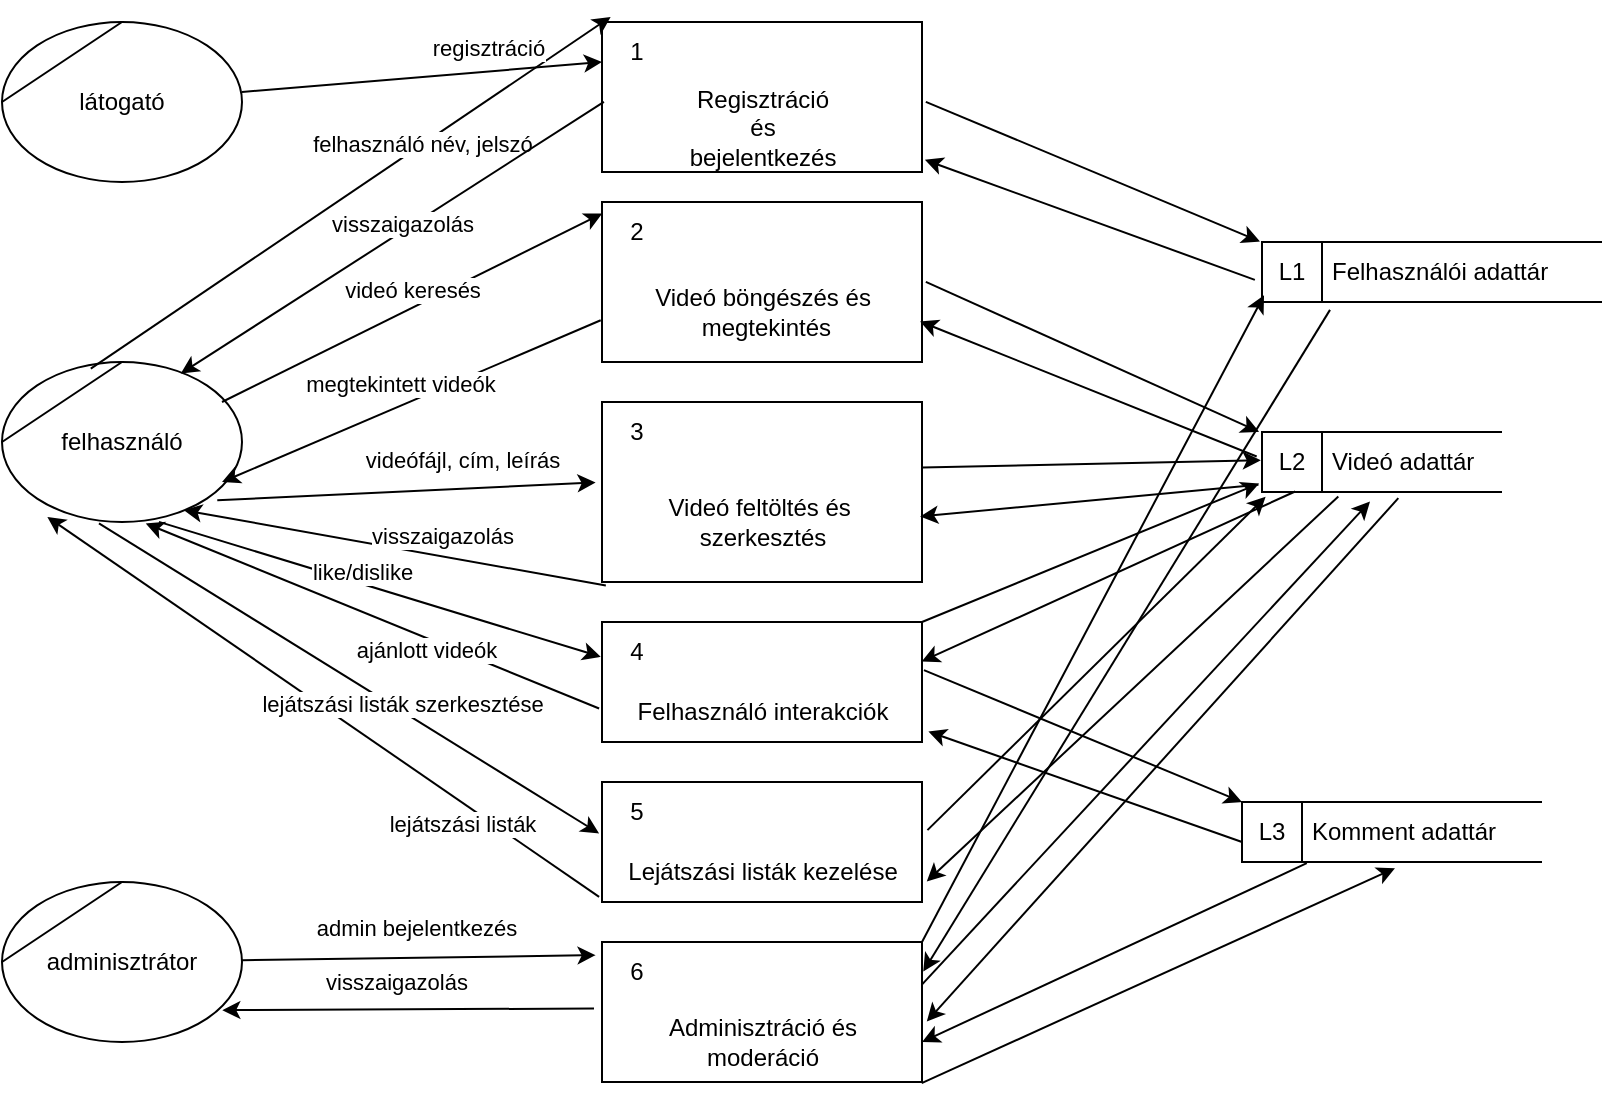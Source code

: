<mxfile version="20.8.20" type="device"><diagram name="Page-1" id="7QuGtxWAQVzyWpKuP2Fl"><mxGraphModel dx="1114" dy="550" grid="1" gridSize="10" guides="1" tooltips="1" connect="1" arrows="1" fold="1" page="1" pageScale="1" pageWidth="850" pageHeight="1100" math="0" shadow="0"><root><mxCell id="0"/><mxCell id="1" parent="0"/><mxCell id="8lGweRUnH9rStZQ4V4Au-1" value="Regisztráció&lt;br&gt;és&lt;br&gt;bejelentkezés" style="html=1;dashed=0;whitespace=wrap;shape=mxgraph.dfd.process;align=center;container=1;collapsible=0;spacingTop=30;" parent="1" vertex="1"><mxGeometry x="300" y="10" width="160" height="75" as="geometry"/></mxCell><mxCell id="8lGweRUnH9rStZQ4V4Au-2" value="1" style="text;html=1;strokeColor=none;fillColor=none;align=center;verticalAlign=middle;whiteSpace=wrap;rounded=0;movable=0;resizable=0;rotatable=0;cloneable=0;deletable=0;connectable=0;allowArrows=0;pointerEvents=1;" parent="8lGweRUnH9rStZQ4V4Au-1" vertex="1"><mxGeometry width="35" height="30" as="geometry"/></mxCell><mxCell id="8lGweRUnH9rStZQ4V4Au-3" value="" style="text;html=1;strokeColor=none;fillColor=none;align=left;verticalAlign=middle;whiteSpace=wrap;rounded=0;movable=0;resizable=0;connectable=0;allowArrows=0;rotatable=0;cloneable=0;deletable=0;spacingLeft=6;autosize=1;resizeWidth=0;" parent="8lGweRUnH9rStZQ4V4Au-1" vertex="1"><mxGeometry x="35" y="-5" width="50" height="40" as="geometry"/></mxCell><mxCell id="8lGweRUnH9rStZQ4V4Au-5" value="felhasználó" style="shape=stencil(tZRtjoMgEIZPw98GJR6gYXfvQe10nZQCAbYft99RNKlW7GajiTGZeeXhnZGBCRka5YCVvGHig5VlwTm9Kb5NYhUc1DElr8qjOmhISojenuGGx9gz0DTgMbaq+GR8T9+0j5C1NYYgaE0YKU86wRQaWsvvCdZv/xhFjvgXiOB7kynLyq+/Y3fVNuBiI79j7OB+db/rgceOi61+3Grg4v9YISmTO9xCHlR9/vb2xxxnzYDW6AK8OfLTeZzO66ynzM5CnqyHBUsn1DqN9UITnWoH/kUY5Iu9PtVUzRY1jx4IGk22K9UioSs+44+uvFxl3bKX1nTZdE12iV8=);whiteSpace=wrap;html=1;" parent="1" vertex="1"><mxGeometry y="180" width="120" height="80" as="geometry"/></mxCell><mxCell id="8lGweRUnH9rStZQ4V4Au-7" value="Adminisztráció és&lt;br&gt;moderáció" style="html=1;dashed=0;whitespace=wrap;shape=mxgraph.dfd.process;align=center;container=1;collapsible=0;spacingTop=30;" parent="1" vertex="1"><mxGeometry x="300" y="470" width="160" height="70" as="geometry"/></mxCell><mxCell id="8lGweRUnH9rStZQ4V4Au-8" value="6" style="text;html=1;strokeColor=none;fillColor=none;align=center;verticalAlign=middle;whiteSpace=wrap;rounded=0;movable=0;resizable=0;rotatable=0;cloneable=0;deletable=0;connectable=0;allowArrows=0;pointerEvents=1;" parent="8lGweRUnH9rStZQ4V4Au-7" vertex="1"><mxGeometry width="35" height="30" as="geometry"/></mxCell><mxCell id="8lGweRUnH9rStZQ4V4Au-9" value="" style="text;html=1;strokeColor=none;fillColor=none;align=left;verticalAlign=middle;whiteSpace=wrap;rounded=0;movable=0;resizable=0;connectable=0;allowArrows=0;rotatable=0;cloneable=0;deletable=0;spacingLeft=6;autosize=1;resizeWidth=0;" parent="8lGweRUnH9rStZQ4V4Au-7" vertex="1"><mxGeometry x="35" y="-5" width="50" height="40" as="geometry"/></mxCell><mxCell id="8lGweRUnH9rStZQ4V4Au-10" value="Felhasználói adattár" style="html=1;dashed=0;whitespace=wrap;shape=mxgraph.dfd.dataStoreID;align=left;spacingLeft=33;container=1;collapsible=0;autosize=0;" parent="1" vertex="1"><mxGeometry x="630" y="120" width="170" height="30" as="geometry"/></mxCell><mxCell id="8lGweRUnH9rStZQ4V4Au-11" value="L1" style="text;html=1;strokeColor=none;fillColor=none;align=center;verticalAlign=middle;whiteSpace=wrap;rounded=0;movable=0;resizable=0;rotatable=0;cloneable=0;deletable=0;allowArrows=0;connectable=0;" parent="8lGweRUnH9rStZQ4V4Au-10" vertex="1"><mxGeometry width="30" height="30" as="geometry"/></mxCell><mxCell id="8lGweRUnH9rStZQ4V4Au-12" value="Komment adattár" style="html=1;dashed=0;whitespace=wrap;shape=mxgraph.dfd.dataStoreID;align=left;spacingLeft=33;container=1;collapsible=0;autosize=0;" parent="1" vertex="1"><mxGeometry x="620" y="400" width="150" height="30" as="geometry"/></mxCell><mxCell id="8lGweRUnH9rStZQ4V4Au-13" value="L3" style="text;html=1;strokeColor=none;fillColor=none;align=center;verticalAlign=middle;whiteSpace=wrap;rounded=0;movable=0;resizable=0;rotatable=0;cloneable=0;deletable=0;allowArrows=0;connectable=0;" parent="8lGweRUnH9rStZQ4V4Au-12" vertex="1"><mxGeometry width="30" height="30" as="geometry"/></mxCell><mxCell id="8lGweRUnH9rStZQ4V4Au-14" value="adminisztrátor" style="shape=stencil(tZRtjoMgEIZPw98GJR6gYXfvQe10nZQCAbYft99RNKlW7GajiTGZeeXhnZGBCRka5YCVvGHig5VlwTm9Kb5NYhUc1DElr8qjOmhISojenuGGx9gz0DTgMbaq+GR8T9+0j5C1NYYgaE0YKU86wRQaWsvvCdZv/xhFjvgXiOB7kynLyq+/Y3fVNuBiI79j7OB+db/rgceOi61+3Grg4v9YISmTO9xCHlR9/vb2xxxnzYDW6AK8OfLTeZzO66ynzM5CnqyHBUsn1DqN9UITnWoH/kUY5Iu9PtVUzRY1jx4IGk22K9UioSs+44+uvFxl3bKX1nTZdE12iV8=);whiteSpace=wrap;html=1;" parent="1" vertex="1"><mxGeometry y="440" width="120" height="80" as="geometry"/></mxCell><mxCell id="8lGweRUnH9rStZQ4V4Au-16" value="Videó böngészés és&lt;br&gt;&amp;nbsp;megtekintés" style="html=1;dashed=0;whitespace=wrap;shape=mxgraph.dfd.process;align=center;container=1;collapsible=0;spacingTop=30;" parent="1" vertex="1"><mxGeometry x="300" y="100" width="160" height="80" as="geometry"/></mxCell><mxCell id="8lGweRUnH9rStZQ4V4Au-17" value="2" style="text;html=1;strokeColor=none;fillColor=none;align=center;verticalAlign=middle;whiteSpace=wrap;rounded=0;movable=0;resizable=0;rotatable=0;cloneable=0;deletable=0;connectable=0;allowArrows=0;pointerEvents=1;" parent="8lGweRUnH9rStZQ4V4Au-16" vertex="1"><mxGeometry width="35" height="30" as="geometry"/></mxCell><mxCell id="8lGweRUnH9rStZQ4V4Au-18" value="" style="text;html=1;strokeColor=none;fillColor=none;align=left;verticalAlign=middle;whiteSpace=wrap;rounded=0;movable=0;resizable=0;connectable=0;allowArrows=0;rotatable=0;cloneable=0;deletable=0;spacingLeft=6;autosize=1;resizeWidth=0;" parent="8lGweRUnH9rStZQ4V4Au-16" vertex="1"><mxGeometry x="35" y="-5" width="50" height="40" as="geometry"/></mxCell><mxCell id="8lGweRUnH9rStZQ4V4Au-19" value="Videó adattár" style="html=1;dashed=0;whitespace=wrap;shape=mxgraph.dfd.dataStoreID;align=left;spacingLeft=33;container=1;collapsible=0;autosize=0;" parent="1" vertex="1"><mxGeometry x="630" y="215" width="120" height="30" as="geometry"/></mxCell><mxCell id="8lGweRUnH9rStZQ4V4Au-20" value="L2" style="text;html=1;strokeColor=none;fillColor=none;align=center;verticalAlign=middle;whiteSpace=wrap;rounded=0;movable=0;resizable=0;rotatable=0;cloneable=0;deletable=0;allowArrows=0;connectable=0;" parent="8lGweRUnH9rStZQ4V4Au-19" vertex="1"><mxGeometry width="30" height="30" as="geometry"/></mxCell><mxCell id="8lGweRUnH9rStZQ4V4Au-21" value="" style="endArrow=classic;html=1;rounded=0;verticalAlign=bottom;exitX=1.012;exitY=0.532;exitDx=0;exitDy=0;exitPerimeter=0;entryX=-0.006;entryY=-0.008;entryDx=0;entryDy=0;entryPerimeter=0;" parent="1" source="8lGweRUnH9rStZQ4V4Au-1" target="8lGweRUnH9rStZQ4V4Au-10" edge="1"><mxGeometry width="50" height="50" relative="1" as="geometry"><mxPoint x="480" y="50" as="sourcePoint"/><mxPoint x="620" y="134" as="targetPoint"/></mxGeometry></mxCell><mxCell id="8lGweRUnH9rStZQ4V4Au-22" value="" style="endArrow=classic;html=1;rounded=0;verticalAlign=bottom;entryX=-0.005;entryY=0.47;entryDx=0;entryDy=0;entryPerimeter=0;exitX=1.001;exitY=0.364;exitDx=0;exitDy=0;exitPerimeter=0;" parent="1" source="8lGweRUnH9rStZQ4V4Au-29" target="8lGweRUnH9rStZQ4V4Au-19" edge="1"><mxGeometry width="50" height="50" relative="1" as="geometry"><mxPoint x="480" y="229.41" as="sourcePoint"/><mxPoint x="600" y="229.41" as="targetPoint"/></mxGeometry></mxCell><mxCell id="8lGweRUnH9rStZQ4V4Au-23" value="felhasználó név, jelszó" style="endArrow=classic;html=1;rounded=0;verticalAlign=bottom;entryX=0.027;entryY=-0.034;entryDx=0;entryDy=0;entryPerimeter=0;exitX=0.37;exitY=0.041;exitDx=0;exitDy=0;exitPerimeter=0;" parent="1" source="8lGweRUnH9rStZQ4V4Au-5" target="8lGweRUnH9rStZQ4V4Au-1" edge="1"><mxGeometry x="0.243" y="-7" width="50" height="50" relative="1" as="geometry"><mxPoint x="70" y="150" as="sourcePoint"/><mxPoint x="280" y="30" as="targetPoint"/><mxPoint as="offset"/></mxGeometry></mxCell><mxCell id="8lGweRUnH9rStZQ4V4Au-24" value="visszaigazolás" style="endArrow=classic;html=1;rounded=0;verticalAlign=bottom;entryX=0.745;entryY=0.072;entryDx=0;entryDy=0;entryPerimeter=0;exitX=0.006;exitY=0.532;exitDx=0;exitDy=0;exitPerimeter=0;" parent="1" source="8lGweRUnH9rStZQ4V4Au-1" target="8lGweRUnH9rStZQ4V4Au-5" edge="1"><mxGeometry x="-0.023" y="4" width="50" height="50" relative="1" as="geometry"><mxPoint x="280" y="70" as="sourcePoint"/><mxPoint x="100" y="180" as="targetPoint"/><Array as="points"/><mxPoint as="offset"/></mxGeometry></mxCell><mxCell id="8lGweRUnH9rStZQ4V4Au-25" value="" style="endArrow=classic;html=1;rounded=0;verticalAlign=bottom;entryX=0.015;entryY=1.081;entryDx=0;entryDy=0;entryPerimeter=0;exitX=1.017;exitY=0.401;exitDx=0;exitDy=0;exitPerimeter=0;" parent="1" source="dMmuNPyiKXZUYmMUOVNU-4" target="8lGweRUnH9rStZQ4V4Au-19" edge="1"><mxGeometry width="50" height="50" relative="1" as="geometry"><mxPoint x="465" y="444.41" as="sourcePoint"/><mxPoint x="615" y="444.82" as="targetPoint"/></mxGeometry></mxCell><mxCell id="8lGweRUnH9rStZQ4V4Au-28" value="videófájl, cím, leírás" style="endArrow=classic;html=1;rounded=0;verticalAlign=bottom;exitX=0.897;exitY=0.864;exitDx=0;exitDy=0;exitPerimeter=0;entryX=-0.02;entryY=0.447;entryDx=0;entryDy=0;entryPerimeter=0;" parent="1" source="8lGweRUnH9rStZQ4V4Au-5" target="8lGweRUnH9rStZQ4V4Au-29" edge="1"><mxGeometry x="0.297" y="5" width="50" height="50" relative="1" as="geometry"><mxPoint x="80" y="254.41" as="sourcePoint"/><mxPoint x="270" y="260" as="targetPoint"/><Array as="points"/><mxPoint as="offset"/></mxGeometry></mxCell><mxCell id="8lGweRUnH9rStZQ4V4Au-29" value="Videó feltöltés és&amp;nbsp;&lt;br&gt;szerkesztés" style="html=1;dashed=0;whitespace=wrap;shape=mxgraph.dfd.process;align=center;container=1;collapsible=0;spacingTop=30;" parent="1" vertex="1"><mxGeometry x="300" y="200" width="160" height="90" as="geometry"/></mxCell><mxCell id="8lGweRUnH9rStZQ4V4Au-30" value="3" style="text;html=1;strokeColor=none;fillColor=none;align=center;verticalAlign=middle;whiteSpace=wrap;rounded=0;movable=0;resizable=0;rotatable=0;cloneable=0;deletable=0;connectable=0;allowArrows=0;pointerEvents=1;" parent="8lGweRUnH9rStZQ4V4Au-29" vertex="1"><mxGeometry width="35" height="30" as="geometry"/></mxCell><mxCell id="8lGweRUnH9rStZQ4V4Au-31" value="" style="text;html=1;strokeColor=none;fillColor=none;align=left;verticalAlign=middle;whiteSpace=wrap;rounded=0;movable=0;resizable=0;connectable=0;allowArrows=0;rotatable=0;cloneable=0;deletable=0;spacingLeft=6;autosize=1;resizeWidth=0;" parent="8lGweRUnH9rStZQ4V4Au-29" vertex="1"><mxGeometry x="35" y="-5" width="50" height="40" as="geometry"/></mxCell><mxCell id="8lGweRUnH9rStZQ4V4Au-33" value="" style="endArrow=classic;html=1;rounded=0;verticalAlign=bottom;entryX=-0.012;entryY=0.858;entryDx=0;entryDy=0;entryPerimeter=0;" parent="1" target="8lGweRUnH9rStZQ4V4Au-19" edge="1"><mxGeometry width="50" height="50" relative="1" as="geometry"><mxPoint x="460" y="310" as="sourcePoint"/><mxPoint x="620" y="240" as="targetPoint"/></mxGeometry></mxCell><mxCell id="8lGweRUnH9rStZQ4V4Au-34" value="" style="endArrow=classic;html=1;rounded=0;verticalAlign=bottom;exitX=0.999;exitY=0.306;exitDx=0;exitDy=0;exitPerimeter=0;entryX=0.45;entryY=1.158;entryDx=0;entryDy=0;entryPerimeter=0;" parent="1" source="8lGweRUnH9rStZQ4V4Au-7" target="8lGweRUnH9rStZQ4V4Au-19" edge="1"><mxGeometry width="50" height="50" relative="1" as="geometry"><mxPoint x="480" y="430" as="sourcePoint"/><mxPoint x="720" y="250" as="targetPoint"/></mxGeometry></mxCell><mxCell id="8lGweRUnH9rStZQ4V4Au-35" value="" style="endArrow=classic;html=1;rounded=0;verticalAlign=bottom;entryX=0.006;entryY=0.886;entryDx=0;entryDy=0;entryPerimeter=0;exitX=1;exitY=0;exitDx=0;exitDy=0;exitPerimeter=0;" parent="1" source="8lGweRUnH9rStZQ4V4Au-7" target="8lGweRUnH9rStZQ4V4Au-10" edge="1"><mxGeometry width="50" height="50" relative="1" as="geometry"><mxPoint x="640" y="270" as="sourcePoint"/><mxPoint x="470" y="340" as="targetPoint"/></mxGeometry></mxCell><mxCell id="8lGweRUnH9rStZQ4V4Au-36" value="admin bejelentkezés" style="endArrow=classic;html=1;rounded=0;verticalAlign=bottom;entryX=-0.02;entryY=0.094;entryDx=0;entryDy=0;entryPerimeter=0;" parent="1" source="8lGweRUnH9rStZQ4V4Au-14" target="8lGweRUnH9rStZQ4V4Au-7" edge="1"><mxGeometry x="-0.008" y="6" width="50" height="50" relative="1" as="geometry"><mxPoint x="140" y="340" as="sourcePoint"/><mxPoint x="270" y="340" as="targetPoint"/><Array as="points"/><mxPoint as="offset"/></mxGeometry></mxCell><mxCell id="8lGweRUnH9rStZQ4V4Au-37" value="lejátszási listák" style="endArrow=classic;html=1;rounded=0;verticalAlign=bottom;entryX=0.189;entryY=0.968;entryDx=0;entryDy=0;exitX=-0.009;exitY=0.957;exitDx=0;exitDy=0;exitPerimeter=0;entryPerimeter=0;" parent="1" source="dMmuNPyiKXZUYmMUOVNU-4" target="8lGweRUnH9rStZQ4V4Au-5" edge="1"><mxGeometry x="-0.57" y="16" width="50" height="50" relative="1" as="geometry"><mxPoint x="250" y="360" as="sourcePoint"/><mxPoint x="100" y="360" as="targetPoint"/><Array as="points"/><mxPoint as="offset"/></mxGeometry></mxCell><mxCell id="dMmuNPyiKXZUYmMUOVNU-4" value="Lejátszási listák kezelése" style="html=1;dashed=0;whitespace=wrap;shape=mxgraph.dfd.process;align=center;container=1;collapsible=0;spacingTop=30;" parent="1" vertex="1"><mxGeometry x="300" y="390" width="160" height="60" as="geometry"/></mxCell><mxCell id="dMmuNPyiKXZUYmMUOVNU-5" value="5" style="text;html=1;strokeColor=none;fillColor=none;align=center;verticalAlign=middle;whiteSpace=wrap;rounded=0;movable=0;resizable=0;rotatable=0;cloneable=0;deletable=0;connectable=0;allowArrows=0;pointerEvents=1;" parent="dMmuNPyiKXZUYmMUOVNU-4" vertex="1"><mxGeometry width="35" height="30" as="geometry"/></mxCell><mxCell id="dMmuNPyiKXZUYmMUOVNU-6" value="" style="text;html=1;strokeColor=none;fillColor=none;align=left;verticalAlign=middle;whiteSpace=wrap;rounded=0;movable=0;resizable=0;connectable=0;allowArrows=0;rotatable=0;cloneable=0;deletable=0;spacingLeft=6;autosize=1;resizeWidth=0;" parent="dMmuNPyiKXZUYmMUOVNU-4" vertex="1"><mxGeometry x="35" y="-5" width="50" height="40" as="geometry"/></mxCell><mxCell id="dMmuNPyiKXZUYmMUOVNU-7" value="videó keresés" style="endArrow=classic;html=1;rounded=0;verticalAlign=bottom;entryX=0.001;entryY=0.072;entryDx=0;entryDy=0;entryPerimeter=0;" parent="1" target="8lGweRUnH9rStZQ4V4Au-16" edge="1"><mxGeometry width="50" height="50" relative="1" as="geometry"><mxPoint x="110" y="200" as="sourcePoint"/><mxPoint x="270" y="135" as="targetPoint"/></mxGeometry></mxCell><mxCell id="dMmuNPyiKXZUYmMUOVNU-8" value="" style="endArrow=classic;html=1;rounded=0;verticalAlign=bottom;exitX=1.012;exitY=0.499;exitDx=0;exitDy=0;exitPerimeter=0;entryX=-0.012;entryY=-0.003;entryDx=0;entryDy=0;entryPerimeter=0;" parent="1" source="8lGweRUnH9rStZQ4V4Au-16" target="8lGweRUnH9rStZQ4V4Au-19" edge="1"><mxGeometry width="50" height="50" relative="1" as="geometry"><mxPoint x="470" y="140" as="sourcePoint"/><mxPoint x="620" y="220" as="targetPoint"/></mxGeometry></mxCell><mxCell id="dMmuNPyiKXZUYmMUOVNU-9" value="megtekintett videók" style="endArrow=classic;html=1;rounded=0;verticalAlign=bottom;exitX=-0.004;exitY=0.739;exitDx=0;exitDy=0;exitPerimeter=0;" parent="1" source="8lGweRUnH9rStZQ4V4Au-16" edge="1"><mxGeometry x="0.043" y="-1" width="50" height="50" relative="1" as="geometry"><mxPoint x="290" y="130" as="sourcePoint"/><mxPoint x="110" y="240" as="targetPoint"/><Array as="points"/><mxPoint x="-1" as="offset"/></mxGeometry></mxCell><mxCell id="dMmuNPyiKXZUYmMUOVNU-10" value="visszaigazolás" style="endArrow=classic;html=1;rounded=0;verticalAlign=bottom;exitX=0.012;exitY=1.02;exitDx=0;exitDy=0;exitPerimeter=0;entryX=0.758;entryY=0.926;entryDx=0;entryDy=0;entryPerimeter=0;" parent="1" source="8lGweRUnH9rStZQ4V4Au-29" target="8lGweRUnH9rStZQ4V4Au-5" edge="1"><mxGeometry x="-0.222" y="-1" width="50" height="50" relative="1" as="geometry"><mxPoint x="269" y="260" as="sourcePoint"/><mxPoint x="80" y="341" as="targetPoint"/><Array as="points"/><mxPoint as="offset"/></mxGeometry></mxCell><mxCell id="dMmuNPyiKXZUYmMUOVNU-11" value="visszaigazolás" style="endArrow=classic;html=1;rounded=0;verticalAlign=bottom;entryX=0.918;entryY=0.801;entryDx=0;entryDy=0;exitX=-0.025;exitY=0.475;exitDx=0;exitDy=0;exitPerimeter=0;entryPerimeter=0;" parent="1" source="8lGweRUnH9rStZQ4V4Au-7" target="8lGweRUnH9rStZQ4V4Au-14" edge="1"><mxGeometry x="0.068" y="-5" width="50" height="50" relative="1" as="geometry"><mxPoint x="290" y="360" as="sourcePoint"/><mxPoint x="140" y="360" as="targetPoint"/><Array as="points"/><mxPoint as="offset"/></mxGeometry></mxCell><mxCell id="dMmuNPyiKXZUYmMUOVNU-1" value="Felhasználó interakciók" style="html=1;dashed=0;whitespace=wrap;shape=mxgraph.dfd.process;align=center;container=1;collapsible=0;spacingTop=30;" parent="1" vertex="1"><mxGeometry x="300" y="310" width="160" height="60" as="geometry"/></mxCell><mxCell id="dMmuNPyiKXZUYmMUOVNU-2" value="4" style="text;html=1;strokeColor=none;fillColor=none;align=center;verticalAlign=middle;whiteSpace=wrap;rounded=0;movable=0;resizable=0;rotatable=0;cloneable=0;deletable=0;connectable=0;allowArrows=0;pointerEvents=1;" parent="dMmuNPyiKXZUYmMUOVNU-1" vertex="1"><mxGeometry width="35" height="30" as="geometry"/></mxCell><mxCell id="dMmuNPyiKXZUYmMUOVNU-3" value="" style="text;html=1;strokeColor=none;fillColor=none;align=left;verticalAlign=middle;whiteSpace=wrap;rounded=0;movable=0;resizable=0;connectable=0;allowArrows=0;rotatable=0;cloneable=0;deletable=0;spacingLeft=6;autosize=1;resizeWidth=0;" parent="dMmuNPyiKXZUYmMUOVNU-1" vertex="1"><mxGeometry x="35" y="-5" width="50" height="40" as="geometry"/></mxCell><mxCell id="dMmuNPyiKXZUYmMUOVNU-12" value="like/dislike" style="endArrow=classic;html=1;rounded=0;verticalAlign=bottom;exitX=0.654;exitY=0.999;exitDx=0;exitDy=0;exitPerimeter=0;entryX=-0.004;entryY=0.29;entryDx=0;entryDy=0;entryPerimeter=0;" parent="1" source="8lGweRUnH9rStZQ4V4Au-5" target="dMmuNPyiKXZUYmMUOVNU-1" edge="1"><mxGeometry x="-0.071" y="-3" width="50" height="50" relative="1" as="geometry"><mxPoint x="117" y="354" as="sourcePoint"/><mxPoint x="307" y="397" as="targetPoint"/><Array as="points"/><mxPoint as="offset"/></mxGeometry></mxCell><mxCell id="dMmuNPyiKXZUYmMUOVNU-13" value="ajánlott videók" style="endArrow=classic;html=1;rounded=0;verticalAlign=bottom;exitX=-0.009;exitY=0.721;exitDx=0;exitDy=0;exitPerimeter=0;entryX=0.599;entryY=1.009;entryDx=0;entryDy=0;entryPerimeter=0;" parent="1" source="dMmuNPyiKXZUYmMUOVNU-1" target="8lGweRUnH9rStZQ4V4Au-5" edge="1"><mxGeometry x="-0.28" y="14" width="50" height="50" relative="1" as="geometry"><mxPoint x="281" y="340" as="sourcePoint"/><mxPoint x="70" y="302" as="targetPoint"/><Array as="points"/><mxPoint as="offset"/></mxGeometry></mxCell><mxCell id="dMmuNPyiKXZUYmMUOVNU-14" value="" style="endArrow=classic;html=1;rounded=0;verticalAlign=bottom;exitX=1.006;exitY=0.401;exitDx=0;exitDy=0;exitPerimeter=0;" parent="1" source="dMmuNPyiKXZUYmMUOVNU-1" edge="1"><mxGeometry width="50" height="50" relative="1" as="geometry"><mxPoint x="470" y="320" as="sourcePoint"/><mxPoint x="620" y="400" as="targetPoint"/></mxGeometry></mxCell><mxCell id="dMmuNPyiKXZUYmMUOVNU-15" value="lejátszási listák szerkesztése" style="endArrow=classic;html=1;rounded=0;verticalAlign=bottom;exitX=0.404;exitY=1.009;exitDx=0;exitDy=0;exitPerimeter=0;entryX=-0.009;entryY=0.429;entryDx=0;entryDy=0;entryPerimeter=0;" parent="1" source="8lGweRUnH9rStZQ4V4Au-5" target="dMmuNPyiKXZUYmMUOVNU-4" edge="1"><mxGeometry x="0.231" y="-5" width="50" height="50" relative="1" as="geometry"><mxPoint x="88" y="270" as="sourcePoint"/><mxPoint x="309" y="337" as="targetPoint"/><Array as="points"/><mxPoint as="offset"/></mxGeometry></mxCell><mxCell id="dMmuNPyiKXZUYmMUOVNU-16" value="" style="endArrow=classic;html=1;rounded=0;verticalAlign=bottom;entryX=1.015;entryY=0.829;entryDx=0;entryDy=0;entryPerimeter=0;exitX=0.318;exitY=1.075;exitDx=0;exitDy=0;exitPerimeter=0;" parent="1" source="8lGweRUnH9rStZQ4V4Au-19" target="dMmuNPyiKXZUYmMUOVNU-4" edge="1"><mxGeometry width="50" height="50" relative="1" as="geometry"><mxPoint x="473" y="424" as="sourcePoint"/><mxPoint x="642" y="257" as="targetPoint"/></mxGeometry></mxCell><mxCell id="wc_qitfBeZiX-mOsNdCe-1" value="látogató" style="shape=stencil(tZRtjoMgEIZPw98GJR6gYXfvQe10nZQCAbYft99RNKlW7GajiTGZeeXhnZGBCRka5YCVvGHig5VlwTm9Kb5NYhUc1DElr8qjOmhISojenuGGx9gz0DTgMbaq+GR8T9+0j5C1NYYgaE0YKU86wRQaWsvvCdZv/xhFjvgXiOB7kynLyq+/Y3fVNuBiI79j7OB+db/rgceOi61+3Grg4v9YISmTO9xCHlR9/vb2xxxnzYDW6AK8OfLTeZzO66ynzM5CnqyHBUsn1DqN9UITnWoH/kUY5Iu9PtVUzRY1jx4IGk22K9UioSs+44+uvFxl3bKX1nTZdE12iV8=);whiteSpace=wrap;html=1;" parent="1" vertex="1"><mxGeometry y="10" width="120" height="80" as="geometry"/></mxCell><mxCell id="wc_qitfBeZiX-mOsNdCe-2" value="regisztráció" style="endArrow=classic;html=1;rounded=0;verticalAlign=bottom;" parent="1" source="wc_qitfBeZiX-mOsNdCe-1" edge="1"><mxGeometry x="0.367" y="4" width="50" height="50" relative="1" as="geometry"><mxPoint x="54" y="193" as="sourcePoint"/><mxPoint x="300" y="30" as="targetPoint"/><mxPoint y="1" as="offset"/></mxGeometry></mxCell><mxCell id="wc_qitfBeZiX-mOsNdCe-3" value="" style="endArrow=classic;html=1;rounded=0;verticalAlign=bottom;exitX=-0.021;exitY=0.631;exitDx=0;exitDy=0;exitPerimeter=0;entryX=1.009;entryY=0.919;entryDx=0;entryDy=0;entryPerimeter=0;" parent="1" source="8lGweRUnH9rStZQ4V4Au-10" target="8lGweRUnH9rStZQ4V4Au-1" edge="1"><mxGeometry width="50" height="50" relative="1" as="geometry"><mxPoint x="472" y="60" as="sourcePoint"/><mxPoint x="642" y="143" as="targetPoint"/><Array as="points"/></mxGeometry></mxCell><mxCell id="-NwtAzgdj3KXlDjaqCU4-1" value="" style="endArrow=classic;html=1;rounded=0;verticalAlign=bottom;exitX=0.999;exitY=1.008;exitDx=0;exitDy=0;exitPerimeter=0;entryX=0.51;entryY=1.103;entryDx=0;entryDy=0;entryPerimeter=0;" edge="1" parent="1" source="8lGweRUnH9rStZQ4V4Au-7" target="8lGweRUnH9rStZQ4V4Au-12"><mxGeometry width="50" height="50" relative="1" as="geometry"><mxPoint x="474" y="543" as="sourcePoint"/><mxPoint x="653" y="255" as="targetPoint"/></mxGeometry></mxCell><mxCell id="-NwtAzgdj3KXlDjaqCU4-2" value="" style="endArrow=classic;html=1;rounded=0;verticalAlign=bottom;exitX=0.216;exitY=1.02;exitDx=0;exitDy=0;exitPerimeter=0;" edge="1" parent="1" source="8lGweRUnH9rStZQ4V4Au-12"><mxGeometry width="50" height="50" relative="1" as="geometry"><mxPoint x="636" y="149" as="sourcePoint"/><mxPoint x="460" y="520" as="targetPoint"/><Array as="points"/></mxGeometry></mxCell><mxCell id="-NwtAzgdj3KXlDjaqCU4-3" value="" style="endArrow=classic;html=1;rounded=0;verticalAlign=bottom;exitX=0.568;exitY=1.103;exitDx=0;exitDy=0;exitPerimeter=0;entryX=1.015;entryY=0.568;entryDx=0;entryDy=0;entryPerimeter=0;" edge="1" parent="1" source="8lGweRUnH9rStZQ4V4Au-19" target="8lGweRUnH9rStZQ4V4Au-7"><mxGeometry width="50" height="50" relative="1" as="geometry"><mxPoint x="662" y="441" as="sourcePoint"/><mxPoint x="470" y="530" as="targetPoint"/><Array as="points"/></mxGeometry></mxCell><mxCell id="-NwtAzgdj3KXlDjaqCU4-4" value="" style="endArrow=classic;html=1;rounded=0;verticalAlign=bottom;exitX=0.2;exitY=1.131;exitDx=0;exitDy=0;exitPerimeter=0;entryX=1.004;entryY=0.211;entryDx=0;entryDy=0;entryPerimeter=0;" edge="1" parent="1" source="8lGweRUnH9rStZQ4V4Au-10" target="8lGweRUnH9rStZQ4V4Au-7"><mxGeometry width="50" height="50" relative="1" as="geometry"><mxPoint x="708" y="258" as="sourcePoint"/><mxPoint x="472" y="520" as="targetPoint"/><Array as="points"/></mxGeometry></mxCell><mxCell id="-NwtAzgdj3KXlDjaqCU4-5" value="" style="endArrow=classic;html=1;rounded=0;verticalAlign=bottom;exitX=0;exitY=0.667;exitDx=0;exitDy=0;exitPerimeter=0;entryX=1.02;entryY=0.913;entryDx=0;entryDy=0;entryPerimeter=0;" edge="1" parent="1" source="8lGweRUnH9rStZQ4V4Au-12" target="dMmuNPyiKXZUYmMUOVNU-1"><mxGeometry width="50" height="50" relative="1" as="geometry"><mxPoint x="471" y="344" as="sourcePoint"/><mxPoint x="630" y="410" as="targetPoint"/></mxGeometry></mxCell><mxCell id="-NwtAzgdj3KXlDjaqCU4-6" value="" style="endArrow=classic;html=1;rounded=0;verticalAlign=bottom;exitX=0.138;exitY=0.992;exitDx=0;exitDy=0;exitPerimeter=0;entryX=0.999;entryY=0.329;entryDx=0;entryDy=0;entryPerimeter=0;" edge="1" parent="1" source="8lGweRUnH9rStZQ4V4Au-19" target="dMmuNPyiKXZUYmMUOVNU-1"><mxGeometry width="50" height="50" relative="1" as="geometry"><mxPoint x="630" y="430" as="sourcePoint"/><mxPoint x="473" y="375" as="targetPoint"/></mxGeometry></mxCell><mxCell id="-NwtAzgdj3KXlDjaqCU4-7" value="" style="endArrow=classic;html=1;rounded=0;verticalAlign=bottom;entryX=0.994;entryY=0.636;entryDx=0;entryDy=0;entryPerimeter=0;exitX=-0.015;exitY=0.881;exitDx=0;exitDy=0;exitPerimeter=0;" edge="1" parent="1" source="8lGweRUnH9rStZQ4V4Au-19" target="8lGweRUnH9rStZQ4V4Au-29"><mxGeometry width="50" height="50" relative="1" as="geometry"><mxPoint x="470" y="243" as="sourcePoint"/><mxPoint x="639" y="239" as="targetPoint"/></mxGeometry></mxCell><mxCell id="-NwtAzgdj3KXlDjaqCU4-8" value="" style="endArrow=classic;html=1;rounded=0;verticalAlign=bottom;exitX=-0.022;exitY=0.408;exitDx=0;exitDy=0;exitPerimeter=0;entryX=0.994;entryY=0.747;entryDx=0;entryDy=0;entryPerimeter=0;" edge="1" parent="1" source="8lGweRUnH9rStZQ4V4Au-19" target="8lGweRUnH9rStZQ4V4Au-16"><mxGeometry width="50" height="50" relative="1" as="geometry"><mxPoint x="472" y="150" as="sourcePoint"/><mxPoint x="639" y="225" as="targetPoint"/></mxGeometry></mxCell></root></mxGraphModel></diagram></mxfile>